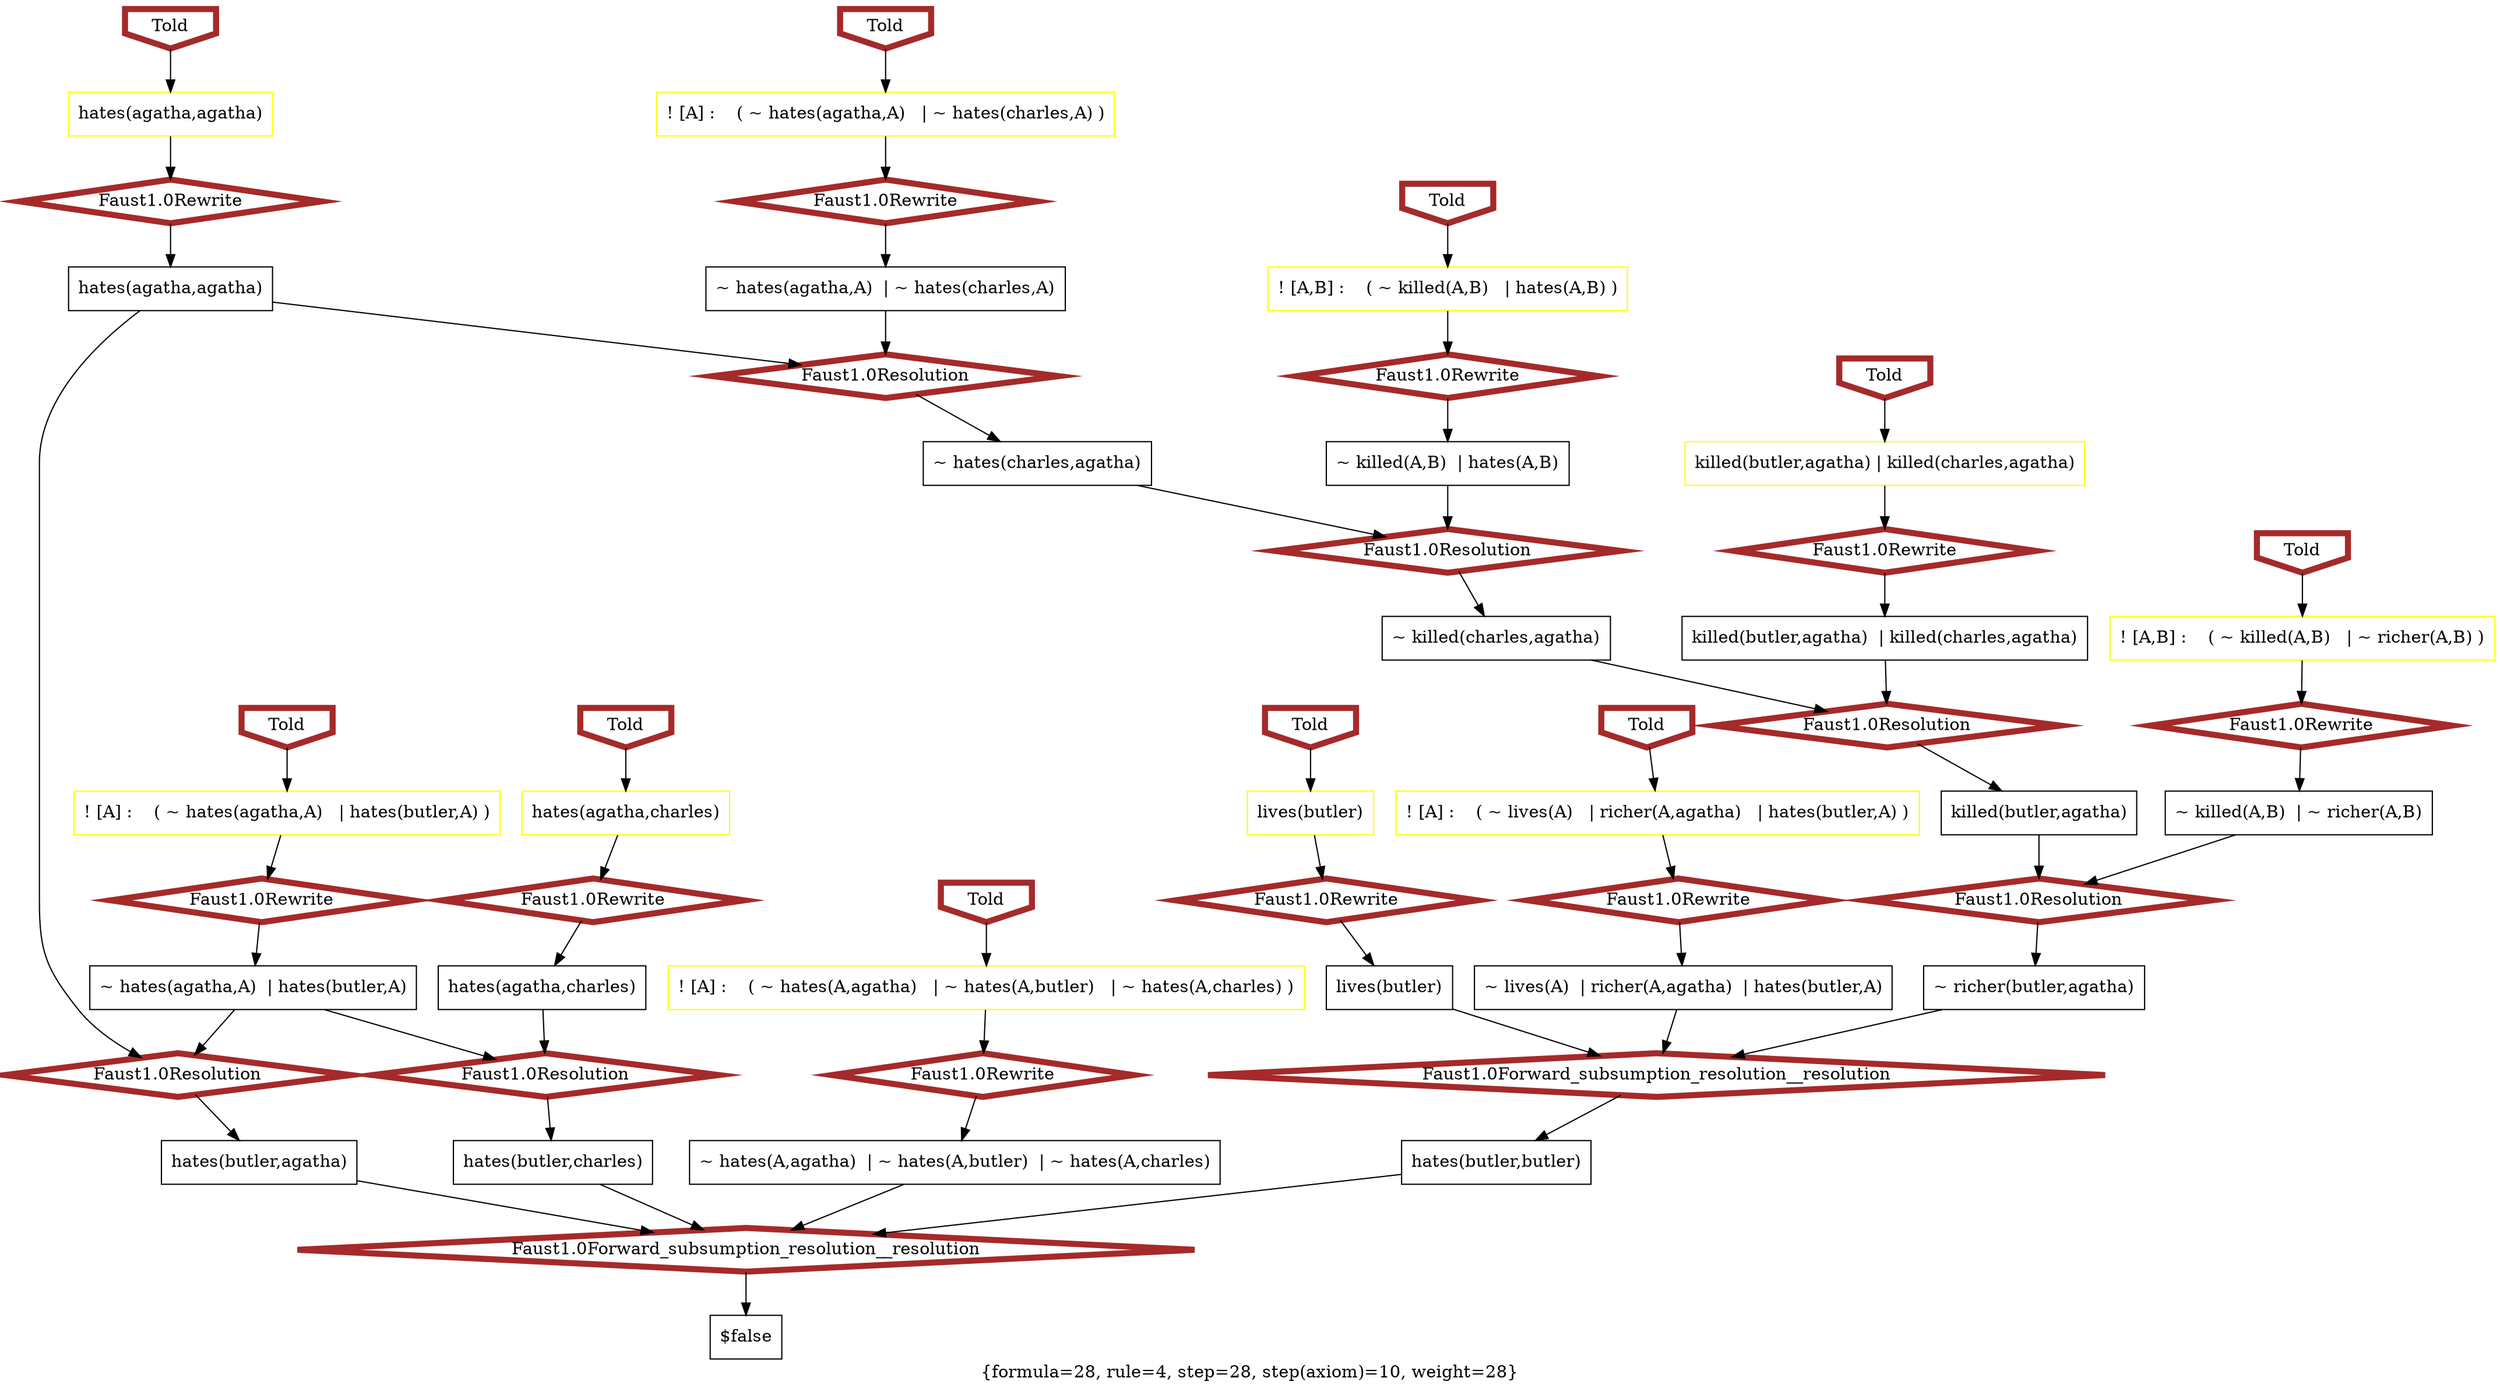 digraph g 
{ labelloc=b label="{formula=28, rule=4, step=28, step(axiom)=10, weight=28}"  
 "x_165" [ URL="http://inference-web.org/proofs/tptp/Solutions/PUZ/PUZ001-1/Faust---1.0/answer.owl#ns_butler_hates_poor_conclusion" color="yellow" shape="box" label="! [A] :    ( ~ lives(A)   | richer(A,agatha)   | hates(butler,A) )" fillcolor="white" style="filled"  ];
  "x_164" [ URL="http://inference-web.org/proofs/tptp/Solutions/PUZ/PUZ001-1/Faust---1.0/answer.owl#ns_176259640_conclusion" color="black" shape="box" label="hates(butler,butler)" fillcolor="white" style="filled"  ];
  "x_141" [ URL="http://inference-web.org/proofs/tptp/Solutions/PUZ/PUZ001-1/Faust---1.0/answer.owl#ns_176249928_conclusion" color="black" shape="box" label="~ richer(butler,agatha)" fillcolor="white" style="filled"  ];
  "x_201" [ URL="http://inference-web.org/proofs/tptp/Solutions/PUZ/PUZ001-1/Faust---1.0/answer.owl#ns_176169184_conclusion" color="black" shape="box" label="hates(butler,charles)" fillcolor="white" style="filled"  ];
  "x_110" [ URL="http://inference-web.org/proofs/tptp/Solutions/PUZ/PUZ001-1/Faust---1.0/answer.owl#ns_butler_conclusion" color="yellow" shape="box" label="lives(butler)" fillcolor="white" style="filled"  ];
  "x_146" [ URL="http://inference-web.org/proofs/tptp/Solutions/PUZ/PUZ001-1/Faust---1.0/answer.owl#ns_same_hates_conclusion" color="yellow" shape="box" label="! [A] :    ( ~ hates(agatha,A)   | hates(butler,A) )" fillcolor="white" style="filled"  ];
  "x_209" [ URL="http://inference-web.org/proofs/tptp/Solutions/PUZ/PUZ001-1/Faust---1.0/answer.owl#ns_168261192_conclusion" color="black" shape="box" label="~ hates(agatha,A)  | ~ hates(charles,A)" fillcolor="white" style="filled"  ];
  "x_172" [ URL="http://inference-web.org/proofs/tptp/Solutions/PUZ/PUZ001-1/Faust---1.0/answer.owl#ns_176139248_conclusion" color="black" shape="box" label="hates(butler,agatha)" fillcolor="white" style="filled"  ];
  "x_175" [ URL="http://inference-web.org/proofs/tptp/Solutions/PUZ/PUZ001-1/Faust---1.0/answer.owl#ns_contradiction_conclusion" color="black" shape="box" label="$false" fillcolor="white" style="filled"  ];
  "x_176" [ URL="http://inference-web.org/proofs/tptp/Solutions/PUZ/PUZ001-1/Faust---1.0/answer.owl#ns_168272912_conclusion" color="black" shape="box" label="~ hates(A,agatha)  | ~ hates(A,butler)  | ~ hates(A,charles)" fillcolor="white" style="filled"  ];
  "x_178" [ URL="http://inference-web.org/proofs/tptp/Solutions/PUZ/PUZ001-1/Faust---1.0/answer.owl#ns_168277664_conclusion" color="black" shape="box" label="hates(agatha,agatha)" fillcolor="white" style="filled"  ];
  "x_119" [ URL="http://inference-web.org/proofs/tptp/Solutions/PUZ/PUZ001-1/Faust---1.0/answer.owl#ns_168238288_conclusion" color="black" shape="box" label="~ hates(agatha,A)  | hates(butler,A)" fillcolor="white" style="filled"  ];
  "x_152" [ URL="http://inference-web.org/proofs/tptp/Solutions/PUZ/PUZ001-1/Faust---1.0/answer.owl#ns_176202488_conclusion" color="black" shape="box" label="~ killed(charles,agatha)" fillcolor="white" style="filled"  ];
  "x_153" [ URL="http://inference-web.org/proofs/tptp/Solutions/PUZ/PUZ001-1/Faust---1.0/answer.owl#ns_agatha_hates_agatha_conclusion" color="yellow" shape="box" label="hates(agatha,agatha)" fillcolor="white" style="filled"  ];
  "x_213" [ URL="http://inference-web.org/proofs/tptp/Solutions/PUZ/PUZ001-1/Faust---1.0/answer.owl#ns_168254608_conclusion" color="black" shape="box" label="~ killed(A,B)  | ~ richer(A,B)" fillcolor="white" style="filled"  ];
  "x_154" [ URL="http://inference-web.org/proofs/tptp/Solutions/PUZ/PUZ001-1/Faust---1.0/answer.owl#ns_176150976_conclusion" color="black" shape="box" label="~ hates(charles,agatha)" fillcolor="white" style="filled"  ];
  "x_218" [ URL="http://inference-web.org/proofs/tptp/Solutions/PUZ/PUZ001-1/Faust---1.0/answer.owl#ns_no_one_hates_everyone_conclusion" color="yellow" shape="box" label="! [A] :    ( ~ hates(A,agatha)   | ~ hates(A,butler)   | ~ hates(A,charles) )" fillcolor="white" style="filled"  ];
  "x_221" [ URL="http://inference-web.org/proofs/tptp/Solutions/PUZ/PUZ001-1/Faust---1.0/answer.owl#ns_prove_neither_charles_nor_butler_did_it_conclusion" color="yellow" shape="box" label="killed(butler,agatha) | killed(charles,agatha)" fillcolor="white" style="filled"  ];
  "x_130" [ URL="http://inference-web.org/proofs/tptp/Solutions/PUZ/PUZ001-1/Faust---1.0/answer.owl#ns_different_hates_conclusion" color="yellow" shape="box" label="! [A] :    ( ~ hates(agatha,A)   | ~ hates(charles,A) )" fillcolor="white" style="filled"  ];
  "x_224" [ URL="http://inference-web.org/proofs/tptp/Solutions/PUZ/PUZ001-1/Faust---1.0/answer.owl#ns_168303320_conclusion" color="black" shape="box" label="~ lives(A)  | richer(A,agatha)  | hates(butler,A)" fillcolor="white" style="filled"  ];
  "x_187" [ URL="http://inference-web.org/proofs/tptp/Solutions/PUZ/PUZ001-1/Faust---1.0/answer.owl#ns_168244584_conclusion" color="black" shape="box" label="lives(butler)" fillcolor="white" style="filled"  ];
  "x_188" [ URL="http://inference-web.org/proofs/tptp/Solutions/PUZ/PUZ001-1/Faust---1.0/answer.owl#ns_killer_hates_victim_conclusion" color="yellow" shape="box" label="! [A,B] :    ( ~ killed(A,B)   | hates(A,B) )" fillcolor="white" style="filled"  ];
  "x_133" [ URL="http://inference-web.org/proofs/tptp/Solutions/PUZ/PUZ001-1/Faust---1.0/answer.owl#ns_168309696_conclusion" color="black" shape="box" label="killed(butler,agatha)  | killed(charles,agatha)" fillcolor="white" style="filled"  ];
  "x_192" [ URL="http://inference-web.org/proofs/tptp/Solutions/PUZ/PUZ001-1/Faust---1.0/answer.owl#ns_176239808_conclusion" color="black" shape="box" label="killed(butler,agatha)" fillcolor="white" style="filled"  ];
  "x_159" [ URL="http://inference-web.org/proofs/tptp/Solutions/PUZ/PUZ001-1/Faust---1.0/answer.owl#ns_poorer_killer_conclusion" color="yellow" shape="box" label="! [A,B] :    ( ~ killed(A,B)   | ~ richer(A,B) )" fillcolor="white" style="filled"  ];
  "x_160" [ URL="http://inference-web.org/proofs/tptp/Solutions/PUZ/PUZ001-1/Faust---1.0/answer.owl#ns_agatha_hates_charles_conclusion" color="yellow" shape="box" label="hates(agatha,charles)" fillcolor="white" style="filled"  ];
  "x_193" [ URL="http://inference-web.org/proofs/tptp/Solutions/PUZ/PUZ001-1/Faust---1.0/answer.owl#ns_168281744_conclusion" color="black" shape="box" label="hates(agatha,charles)" fillcolor="white" style="filled"  ];
  "x_197" [ URL="http://inference-web.org/proofs/tptp/Solutions/PUZ/PUZ001-1/Faust---1.0/answer.owl#ns_168286272_conclusion" color="black" shape="box" label="~ killed(A,B)  | hates(A,B)" fillcolor="white" style="filled"  ];
  "-7f6e1133:12459e1f3c9:-7de5" [ URL="http://browser.inference-web.org/iwbrowser/BrowseNodeSet?url=http%3A%2F%2Finference-web.org%2Fproofs%2Ftptp%2FSolutions%2FPUZ%2FPUZ001-1%2FFaust---1.0%2Fanswer.owl%23ns_agatha_hates_charles" color="brown" shape="invhouse" label="Told" fillcolor="white" style="filled" penwidth="5"  ];
  "-7f6e1133:12459e1f3c9:-7de5" -> "x_160";
  "-7f6e1133:12459e1f3c9:-7db7" [ URL="http://browser.inference-web.org/iwbrowser/BrowseNodeSet?url=http%3A%2F%2Finference-web.org%2Fproofs%2Ftptp%2FSolutions%2FPUZ%2FPUZ001-1%2FFaust---1.0%2Fanswer.owl%23ns_butler" color="brown" shape="invhouse" label="Told" fillcolor="white" style="filled" penwidth="5"  ];
  "-7f6e1133:12459e1f3c9:-7db7" -> "x_110";
  "-7f6e1133:12459e1f3c9:-7df9" [ URL="http://browser.inference-web.org/iwbrowser/BrowseNodeSet?url=http%3A%2F%2Finference-web.org%2Fproofs%2Ftptp%2FSolutions%2FPUZ%2FPUZ001-1%2FFaust---1.0%2Fanswer.owl%23ns_168277664" color="brown" shape="diamond" label="Faust1.0Rewrite" fillcolor="white" style="filled" penwidth="5"  ];
  "-7f6e1133:12459e1f3c9:-7df9" -> "x_178";
  "x_153" -> "-7f6e1133:12459e1f3c9:-7df9";
  "-7f6e1133:12459e1f3c9:-7e01" [ URL="http://browser.inference-web.org/iwbrowser/BrowseNodeSet?url=http%3A%2F%2Finference-web.org%2Fproofs%2Ftptp%2FSolutions%2FPUZ%2FPUZ001-1%2FFaust---1.0%2Fanswer.owl%23answer" color="brown" shape="diamond" label="Faust1.0Forward_subsumption_resolution__resolution" fillcolor="white" style="filled" penwidth="5"  ];
  "-7f6e1133:12459e1f3c9:-7e01" -> "x_175";
  "x_164" -> "-7f6e1133:12459e1f3c9:-7e01";
  "x_172" -> "-7f6e1133:12459e1f3c9:-7e01";
  "x_176" -> "-7f6e1133:12459e1f3c9:-7e01";
  "x_201" -> "-7f6e1133:12459e1f3c9:-7e01";
  "-7f6e1133:12459e1f3c9:-7dbe" [ URL="http://browser.inference-web.org/iwbrowser/BrowseNodeSet?url=http%3A%2F%2Finference-web.org%2Fproofs%2Ftptp%2FSolutions%2FPUZ%2FPUZ001-1%2FFaust---1.0%2Fanswer.owl%23ns_168303320" color="brown" shape="diamond" label="Faust1.0Rewrite" fillcolor="white" style="filled" penwidth="5"  ];
  "-7f6e1133:12459e1f3c9:-7dbe" -> "x_224";
  "x_165" -> "-7f6e1133:12459e1f3c9:-7dbe";
  "-7f6e1133:12459e1f3c9:-7dde" [ URL="http://browser.inference-web.org/iwbrowser/BrowseNodeSet?url=http%3A%2F%2Finference-web.org%2Fproofs%2Ftptp%2FSolutions%2FPUZ%2FPUZ001-1%2FFaust---1.0%2Fanswer.owl%23ns_176249928" color="brown" shape="diamond" label="Faust1.0Resolution" fillcolor="white" style="filled" penwidth="5"  ];
  "-7f6e1133:12459e1f3c9:-7dde" -> "x_141";
  "x_192" -> "-7f6e1133:12459e1f3c9:-7dde";
  "x_213" -> "-7f6e1133:12459e1f3c9:-7dde";
  "-7f6e1133:12459e1f3c9:-7dea" [ URL="http://browser.inference-web.org/iwbrowser/BrowseNodeSet?url=http%3A%2F%2Finference-web.org%2Fproofs%2Ftptp%2FSolutions%2FPUZ%2FPUZ001-1%2FFaust---1.0%2Fanswer.owl%23ns_176169184" color="brown" shape="diamond" label="Faust1.0Resolution" fillcolor="white" style="filled" penwidth="5"  ];
  "-7f6e1133:12459e1f3c9:-7dea" -> "x_201";
  "x_119" -> "-7f6e1133:12459e1f3c9:-7dea";
  "x_193" -> "-7f6e1133:12459e1f3c9:-7dea";
  "-7f6e1133:12459e1f3c9:-7dd0" [ URL="http://browser.inference-web.org/iwbrowser/BrowseNodeSet?url=http%3A%2F%2Finference-web.org%2Fproofs%2Ftptp%2FSolutions%2FPUZ%2FPUZ001-1%2FFaust---1.0%2Fanswer.owl%23ns_different_hates" color="brown" shape="invhouse" label="Told" fillcolor="white" style="filled" penwidth="5"  ];
  "-7f6e1133:12459e1f3c9:-7dd0" -> "x_130";
  "-7f6e1133:12459e1f3c9:-7def" [ URL="http://browser.inference-web.org/iwbrowser/BrowseNodeSet?url=http%3A%2F%2Finference-web.org%2Fproofs%2Ftptp%2FSolutions%2FPUZ%2FPUZ001-1%2FFaust---1.0%2Fanswer.owl%23ns_168272912" color="brown" shape="diamond" label="Faust1.0Rewrite" fillcolor="white" style="filled" penwidth="5"  ];
  "-7f6e1133:12459e1f3c9:-7def" -> "x_176";
  "x_218" -> "-7f6e1133:12459e1f3c9:-7def";
  "-7f6e1133:12459e1f3c9:-7dc6" [ URL="http://browser.inference-web.org/iwbrowser/BrowseNodeSet?url=http%3A%2F%2Finference-web.org%2Fproofs%2Ftptp%2FSolutions%2FPUZ%2FPUZ001-1%2FFaust---1.0%2Fanswer.owl%23ns_prove_neither_charles_nor_butler_did_it" color="brown" shape="invhouse" label="Told" fillcolor="white" style="filled" penwidth="5"  ];
  "-7f6e1133:12459e1f3c9:-7dc6" -> "x_221";
  "-7f6e1133:12459e1f3c9:-7df4" [ URL="http://browser.inference-web.org/iwbrowser/BrowseNodeSet?url=http%3A%2F%2Finference-web.org%2Fproofs%2Ftptp%2FSolutions%2FPUZ%2FPUZ001-1%2FFaust---1.0%2Fanswer.owl%23ns_168238288" color="brown" shape="diamond" label="Faust1.0Rewrite" fillcolor="white" style="filled" penwidth="5"  ];
  "-7f6e1133:12459e1f3c9:-7df4" -> "x_119";
  "x_146" -> "-7f6e1133:12459e1f3c9:-7df4";
  "-7f6e1133:12459e1f3c9:-7dc1" [ URL="http://browser.inference-web.org/iwbrowser/BrowseNodeSet?url=http%3A%2F%2Finference-web.org%2Fproofs%2Ftptp%2FSolutions%2FPUZ%2FPUZ001-1%2FFaust---1.0%2Fanswer.owl%23ns_poorer_killer" color="brown" shape="invhouse" label="Told" fillcolor="white" style="filled" penwidth="5"  ];
  "-7f6e1133:12459e1f3c9:-7dc1" -> "x_159";
  "-7f6e1133:12459e1f3c9:-7dd5" [ URL="http://browser.inference-web.org/iwbrowser/BrowseNodeSet?url=http%3A%2F%2Finference-web.org%2Fproofs%2Ftptp%2FSolutions%2FPUZ%2FPUZ001-1%2FFaust---1.0%2Fanswer.owl%23ns_176150976" color="brown" shape="diamond" label="Faust1.0Resolution" fillcolor="white" style="filled" penwidth="5"  ];
  "-7f6e1133:12459e1f3c9:-7dd5" -> "x_154";
  "x_178" -> "-7f6e1133:12459e1f3c9:-7dd5";
  "x_209" -> "-7f6e1133:12459e1f3c9:-7dd5";
  "-7f6e1133:12459e1f3c9:-7dcb" [ URL="http://browser.inference-web.org/iwbrowser/BrowseNodeSet?url=http%3A%2F%2Finference-web.org%2Fproofs%2Ftptp%2FSolutions%2FPUZ%2FPUZ001-1%2FFaust---1.0%2Fanswer.owl%23ns_killer_hates_victim" color="brown" shape="invhouse" label="Told" fillcolor="white" style="filled" penwidth="5"  ];
  "-7f6e1133:12459e1f3c9:-7dcb" -> "x_188";
  "-7f6e1133:12459e1f3c9:-7ddb" [ URL="http://browser.inference-web.org/iwbrowser/BrowseNodeSet?url=http%3A%2F%2Finference-web.org%2Fproofs%2Ftptp%2FSolutions%2FPUZ%2FPUZ001-1%2FFaust---1.0%2Fanswer.owl%23ns_176239808" color="brown" shape="diamond" label="Faust1.0Resolution" fillcolor="white" style="filled" penwidth="5"  ];
  "-7f6e1133:12459e1f3c9:-7ddb" -> "x_192";
  "x_133" -> "-7f6e1133:12459e1f3c9:-7ddb";
  "x_152" -> "-7f6e1133:12459e1f3c9:-7ddb";
  "-7f6e1133:12459e1f3c9:-7db9" [ URL="http://browser.inference-web.org/iwbrowser/BrowseNodeSet?url=http%3A%2F%2Finference-web.org%2Fproofs%2Ftptp%2FSolutions%2FPUZ%2FPUZ001-1%2FFaust---1.0%2Fanswer.owl%23ns_168244584" color="brown" shape="diamond" label="Faust1.0Rewrite" fillcolor="white" style="filled" penwidth="5"  ];
  "-7f6e1133:12459e1f3c9:-7db9" -> "x_187";
  "x_110" -> "-7f6e1133:12459e1f3c9:-7db9";
  "-7f6e1133:12459e1f3c9:-7de7" [ URL="http://browser.inference-web.org/iwbrowser/BrowseNodeSet?url=http%3A%2F%2Finference-web.org%2Fproofs%2Ftptp%2FSolutions%2FPUZ%2FPUZ001-1%2FFaust---1.0%2Fanswer.owl%23ns_168281744" color="brown" shape="diamond" label="Faust1.0Rewrite" fillcolor="white" style="filled" penwidth="5"  ];
  "-7f6e1133:12459e1f3c9:-7de7" -> "x_193";
  "x_160" -> "-7f6e1133:12459e1f3c9:-7de7";
  "-7f6e1133:12459e1f3c9:-7df7" [ URL="http://browser.inference-web.org/iwbrowser/BrowseNodeSet?url=http%3A%2F%2Finference-web.org%2Fproofs%2Ftptp%2FSolutions%2FPUZ%2FPUZ001-1%2FFaust---1.0%2Fanswer.owl%23ns_agatha_hates_agatha" color="brown" shape="invhouse" label="Told" fillcolor="white" style="filled" penwidth="5"  ];
  "-7f6e1133:12459e1f3c9:-7df7" -> "x_153";
  "-7f6e1133:12459e1f3c9:-7dfc" [ URL="http://browser.inference-web.org/iwbrowser/BrowseNodeSet?url=http%3A%2F%2Finference-web.org%2Fproofs%2Ftptp%2FSolutions%2FPUZ%2FPUZ001-1%2FFaust---1.0%2Fanswer.owl%23ns_176139248" color="brown" shape="diamond" label="Faust1.0Resolution" fillcolor="white" style="filled" penwidth="5"  ];
  "-7f6e1133:12459e1f3c9:-7dfc" -> "x_172";
  "x_119" -> "-7f6e1133:12459e1f3c9:-7dfc";
  "x_178" -> "-7f6e1133:12459e1f3c9:-7dfc";
  "-7f6e1133:12459e1f3c9:-7dd2" [ URL="http://browser.inference-web.org/iwbrowser/BrowseNodeSet?url=http%3A%2F%2Finference-web.org%2Fproofs%2Ftptp%2FSolutions%2FPUZ%2FPUZ001-1%2FFaust---1.0%2Fanswer.owl%23ns_168261192" color="brown" shape="diamond" label="Faust1.0Rewrite" fillcolor="white" style="filled" penwidth="5"  ];
  "-7f6e1133:12459e1f3c9:-7dd2" -> "x_209";
  "x_130" -> "-7f6e1133:12459e1f3c9:-7dd2";
  "-7f6e1133:12459e1f3c9:-7dd8" [ URL="http://browser.inference-web.org/iwbrowser/BrowseNodeSet?url=http%3A%2F%2Finference-web.org%2Fproofs%2Ftptp%2FSolutions%2FPUZ%2FPUZ001-1%2FFaust---1.0%2Fanswer.owl%23ns_176202488" color="brown" shape="diamond" label="Faust1.0Resolution" fillcolor="white" style="filled" penwidth="5"  ];
  "-7f6e1133:12459e1f3c9:-7dd8" -> "x_152";
  "x_154" -> "-7f6e1133:12459e1f3c9:-7dd8";
  "x_197" -> "-7f6e1133:12459e1f3c9:-7dd8";
  "-7f6e1133:12459e1f3c9:-7dc8" [ URL="http://browser.inference-web.org/iwbrowser/BrowseNodeSet?url=http%3A%2F%2Finference-web.org%2Fproofs%2Ftptp%2FSolutions%2FPUZ%2FPUZ001-1%2FFaust---1.0%2Fanswer.owl%23ns_168309696" color="brown" shape="diamond" label="Faust1.0Rewrite" fillcolor="white" style="filled" penwidth="5"  ];
  "-7f6e1133:12459e1f3c9:-7dc8" -> "x_133";
  "x_221" -> "-7f6e1133:12459e1f3c9:-7dc8";
  "-7f6e1133:12459e1f3c9:-7de2" [ URL="http://browser.inference-web.org/iwbrowser/BrowseNodeSet?url=http%3A%2F%2Finference-web.org%2Fproofs%2Ftptp%2FSolutions%2FPUZ%2FPUZ001-1%2FFaust---1.0%2Fanswer.owl%23ns_176259640" color="brown" shape="diamond" label="Faust1.0Forward_subsumption_resolution__resolution" fillcolor="white" style="filled" penwidth="5"  ];
  "-7f6e1133:12459e1f3c9:-7de2" -> "x_164";
  "x_141" -> "-7f6e1133:12459e1f3c9:-7de2";
  "x_187" -> "-7f6e1133:12459e1f3c9:-7de2";
  "x_224" -> "-7f6e1133:12459e1f3c9:-7de2";
  "-7f6e1133:12459e1f3c9:-7ded" [ URL="http://browser.inference-web.org/iwbrowser/BrowseNodeSet?url=http%3A%2F%2Finference-web.org%2Fproofs%2Ftptp%2FSolutions%2FPUZ%2FPUZ001-1%2FFaust---1.0%2Fanswer.owl%23ns_no_one_hates_everyone" color="brown" shape="invhouse" label="Told" fillcolor="white" style="filled" penwidth="5"  ];
  "-7f6e1133:12459e1f3c9:-7ded" -> "x_218";
  "-7f6e1133:12459e1f3c9:-7dbc" [ URL="http://browser.inference-web.org/iwbrowser/BrowseNodeSet?url=http%3A%2F%2Finference-web.org%2Fproofs%2Ftptp%2FSolutions%2FPUZ%2FPUZ001-1%2FFaust---1.0%2Fanswer.owl%23ns_butler_hates_poor" color="brown" shape="invhouse" label="Told" fillcolor="white" style="filled" penwidth="5"  ];
  "-7f6e1133:12459e1f3c9:-7dbc" -> "x_165";
  "-7f6e1133:12459e1f3c9:-7df2" [ URL="http://browser.inference-web.org/iwbrowser/BrowseNodeSet?url=http%3A%2F%2Finference-web.org%2Fproofs%2Ftptp%2FSolutions%2FPUZ%2FPUZ001-1%2FFaust---1.0%2Fanswer.owl%23ns_same_hates" color="brown" shape="invhouse" label="Told" fillcolor="white" style="filled" penwidth="5"  ];
  "-7f6e1133:12459e1f3c9:-7df2" -> "x_146";
  "-7f6e1133:12459e1f3c9:-7dcd" [ URL="http://browser.inference-web.org/iwbrowser/BrowseNodeSet?url=http%3A%2F%2Finference-web.org%2Fproofs%2Ftptp%2FSolutions%2FPUZ%2FPUZ001-1%2FFaust---1.0%2Fanswer.owl%23ns_168286272" color="brown" shape="diamond" label="Faust1.0Rewrite" fillcolor="white" style="filled" penwidth="5"  ];
  "-7f6e1133:12459e1f3c9:-7dcd" -> "x_197";
  "x_188" -> "-7f6e1133:12459e1f3c9:-7dcd";
  "-7f6e1133:12459e1f3c9:-7dc3" [ URL="http://browser.inference-web.org/iwbrowser/BrowseNodeSet?url=http%3A%2F%2Finference-web.org%2Fproofs%2Ftptp%2FSolutions%2FPUZ%2FPUZ001-1%2FFaust---1.0%2Fanswer.owl%23ns_168254608" color="brown" shape="diamond" label="Faust1.0Rewrite" fillcolor="white" style="filled" penwidth="5"  ];
  "-7f6e1133:12459e1f3c9:-7dc3" -> "x_213";
  "x_159" -> "-7f6e1133:12459e1f3c9:-7dc3";
  }
